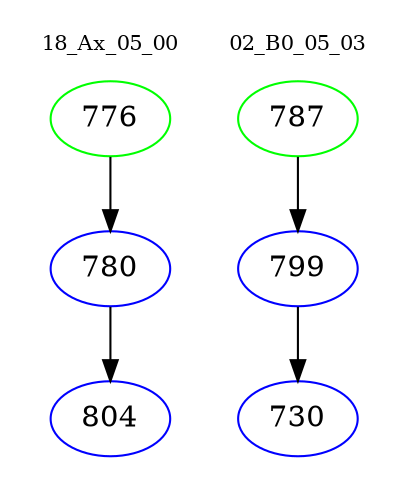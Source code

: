 digraph{
subgraph cluster_0 {
color = white
label = "18_Ax_05_00";
fontsize=10;
T0_776 [label="776", color="green"]
T0_776 -> T0_780 [color="black"]
T0_780 [label="780", color="blue"]
T0_780 -> T0_804 [color="black"]
T0_804 [label="804", color="blue"]
}
subgraph cluster_1 {
color = white
label = "02_B0_05_03";
fontsize=10;
T1_787 [label="787", color="green"]
T1_787 -> T1_799 [color="black"]
T1_799 [label="799", color="blue"]
T1_799 -> T1_730 [color="black"]
T1_730 [label="730", color="blue"]
}
}
